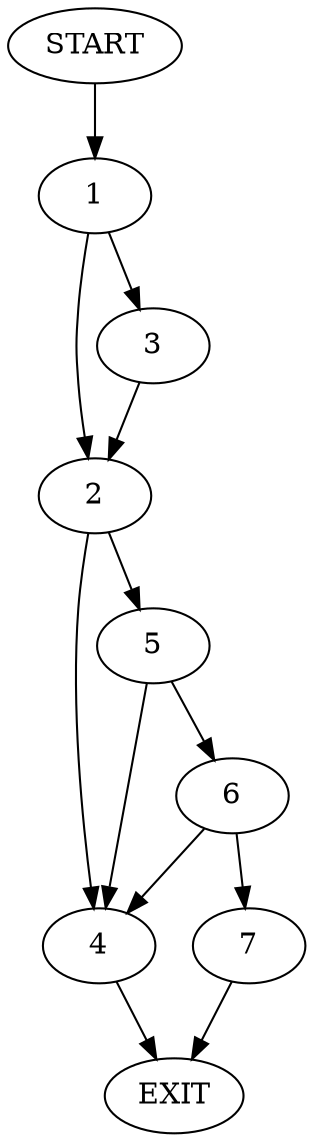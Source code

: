 digraph {
0 [label="START"]
8 [label="EXIT"]
0 -> 1
1 -> 2
1 -> 3
3 -> 2
2 -> 4
2 -> 5
4 -> 8
5 -> 6
5 -> 4
6 -> 7
6 -> 4
7 -> 8
}
